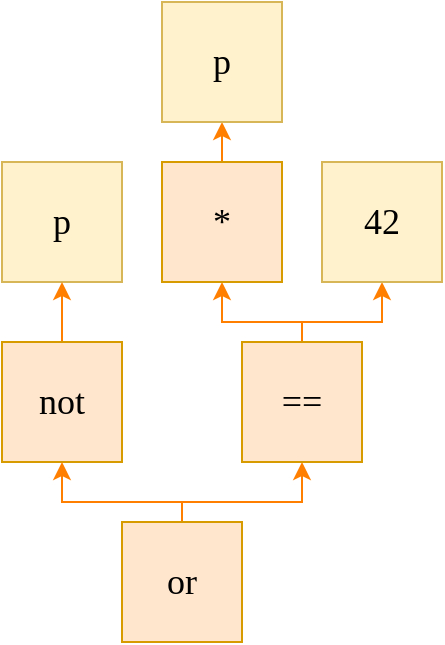 <mxfile version="20.3.0" type="device"><diagram id="WuY6aNF5Nyn4ZAjBvU5S" name="Page-1"><mxGraphModel dx="899" dy="587" grid="1" gridSize="10" guides="1" tooltips="1" connect="1" arrows="1" fold="1" page="1" pageScale="1" pageWidth="850" pageHeight="1100" math="0" shadow="0"><root><mxCell id="0"/><mxCell id="1" parent="0"/><mxCell id="BggtcCdcHnESiFhWzSzw-18" value="p" style="rounded=0;whiteSpace=wrap;html=1;fontSize=18;fontFamily=IBM Plex Mono;fontSource=https%3A%2F%2Ffonts.googleapis.com%2Fcss%3Ffamily%3DIBM%2BPlex%2BMono;fillColor=#fff2cc;strokeColor=#d6b656;flipV=1;" parent="1" vertex="1"><mxGeometry x="380" y="650" width="60" height="60" as="geometry"/></mxCell><mxCell id="BggtcCdcHnESiFhWzSzw-19" value="" style="edgeStyle=orthogonalEdgeStyle;rounded=0;orthogonalLoop=1;jettySize=auto;html=1;fontSize=18;fontFamily=IBM Plex Mono;fontSource=https%3A%2F%2Ffonts.googleapis.com%2Fcss%3Ffamily%3DIBM%2BPlex%2BMono;strokeColor=#FF8000;" parent="1" source="BggtcCdcHnESiFhWzSzw-20" target="BggtcCdcHnESiFhWzSzw-18" edge="1"><mxGeometry relative="1" as="geometry"/></mxCell><mxCell id="BggtcCdcHnESiFhWzSzw-20" value="not" style="rounded=0;whiteSpace=wrap;html=1;fontSize=18;fontFamily=IBM Plex Mono;fontSource=https%3A%2F%2Ffonts.googleapis.com%2Fcss%3Ffamily%3DIBM%2BPlex%2BMono;fillColor=#ffe6cc;strokeColor=#d79b00;flipV=1;" parent="1" vertex="1"><mxGeometry x="380" y="740" width="60" height="60" as="geometry"/></mxCell><mxCell id="BggtcCdcHnESiFhWzSzw-21" style="edgeStyle=orthogonalEdgeStyle;rounded=0;orthogonalLoop=1;jettySize=auto;html=1;exitX=0.5;exitY=0;exitDx=0;exitDy=0;entryX=0.5;entryY=1;entryDx=0;entryDy=0;fontSize=18;fontFamily=IBM Plex Mono;fontSource=https%3A%2F%2Ffonts.googleapis.com%2Fcss%3Ffamily%3DIBM%2BPlex%2BMono;strokeColor=#FF8000;" parent="1" source="BggtcCdcHnESiFhWzSzw-23" target="BggtcCdcHnESiFhWzSzw-20" edge="1"><mxGeometry relative="1" as="geometry"><Array as="points"><mxPoint x="470" y="820"/><mxPoint x="410" y="820"/></Array></mxGeometry></mxCell><mxCell id="BggtcCdcHnESiFhWzSzw-22" style="edgeStyle=orthogonalEdgeStyle;rounded=0;orthogonalLoop=1;jettySize=auto;html=1;exitX=0.5;exitY=0;exitDx=0;exitDy=0;entryX=0.5;entryY=1;entryDx=0;entryDy=0;fontSize=18;fontFamily=IBM Plex Mono;fontSource=https%3A%2F%2Ffonts.googleapis.com%2Fcss%3Ffamily%3DIBM%2BPlex%2BMono;strokeColor=#FF8000;" parent="1" source="BggtcCdcHnESiFhWzSzw-23" target="BggtcCdcHnESiFhWzSzw-26" edge="1"><mxGeometry relative="1" as="geometry"><Array as="points"><mxPoint x="470" y="820"/><mxPoint x="530" y="820"/></Array></mxGeometry></mxCell><mxCell id="BggtcCdcHnESiFhWzSzw-24" style="edgeStyle=orthogonalEdgeStyle;rounded=0;orthogonalLoop=1;jettySize=auto;html=1;exitX=0.5;exitY=0;exitDx=0;exitDy=0;entryX=0.5;entryY=1;entryDx=0;entryDy=0;fontSize=18;fontFamily=IBM Plex Mono;fontSource=https%3A%2F%2Ffonts.googleapis.com%2Fcss%3Ffamily%3DIBM%2BPlex%2BMono;strokeColor=#FF8000;" parent="1" source="BggtcCdcHnESiFhWzSzw-26" target="BggtcCdcHnESiFhWzSzw-27" edge="1"><mxGeometry relative="1" as="geometry"><Array as="points"><mxPoint x="530" y="730"/><mxPoint x="490" y="730"/></Array></mxGeometry></mxCell><mxCell id="BggtcCdcHnESiFhWzSzw-25" style="edgeStyle=orthogonalEdgeStyle;rounded=0;orthogonalLoop=1;jettySize=auto;html=1;exitX=0.5;exitY=0;exitDx=0;exitDy=0;fontSize=18;fontFamily=IBM Plex Mono;fontSource=https%3A%2F%2Ffonts.googleapis.com%2Fcss%3Ffamily%3DIBM%2BPlex%2BMono;strokeColor=#FF8000;entryX=0.5;entryY=1;entryDx=0;entryDy=0;" parent="1" source="BggtcCdcHnESiFhWzSzw-26" target="BggtcCdcHnESiFhWzSzw-28" edge="1"><mxGeometry relative="1" as="geometry"><Array as="points"><mxPoint x="530" y="730"/><mxPoint x="570" y="730"/></Array><mxPoint x="600" y="600" as="targetPoint"/></mxGeometry></mxCell><mxCell id="BggtcCdcHnESiFhWzSzw-26" value="==" style="rounded=0;whiteSpace=wrap;html=1;fontSize=18;fontFamily=IBM Plex Mono;fontSource=https%3A%2F%2Ffonts.googleapis.com%2Fcss%3Ffamily%3DIBM%2BPlex%2BMono;fillColor=#ffe6cc;strokeColor=#d79b00;flipV=1;" parent="1" vertex="1"><mxGeometry x="500" y="740" width="60" height="60" as="geometry"/></mxCell><mxCell id="OHreJQA_SoOgEz7VzCBf-2" style="edgeStyle=orthogonalEdgeStyle;rounded=0;orthogonalLoop=1;jettySize=auto;html=1;exitX=0.5;exitY=0;exitDx=0;exitDy=0;entryX=0.5;entryY=1;entryDx=0;entryDy=0;fontSize=18;fontFamily=IBM Plex Mono;fontSource=https%3A%2F%2Ffonts.googleapis.com%2Fcss%3Ffamily%3DIBM%2BPlex%2BMono;strokeColor=#FF8000;" parent="1" source="BggtcCdcHnESiFhWzSzw-27" target="OHreJQA_SoOgEz7VzCBf-1" edge="1"><mxGeometry relative="1" as="geometry"><mxPoint x="490" y="670" as="targetPoint"/></mxGeometry></mxCell><mxCell id="BggtcCdcHnESiFhWzSzw-27" value="*" style="rounded=0;whiteSpace=wrap;html=1;fontSize=18;fontFamily=IBM Plex Mono;fontSource=https%3A%2F%2Ffonts.googleapis.com%2Fcss%3Ffamily%3DIBM%2BPlex%2BMono;fillColor=#ffe6cc;strokeColor=#d79b00;flipV=1;" parent="1" vertex="1"><mxGeometry x="460" y="650" width="60" height="60" as="geometry"/></mxCell><mxCell id="BggtcCdcHnESiFhWzSzw-28" value="42" style="rounded=0;whiteSpace=wrap;html=1;fontSize=18;fontFamily=IBM Plex Mono;fontSource=https%3A%2F%2Ffonts.googleapis.com%2Fcss%3Ffamily%3DIBM%2BPlex%2BMono;fillColor=#fff2cc;strokeColor=#d6b656;flipV=1;" parent="1" vertex="1"><mxGeometry x="540" y="650" width="60" height="60" as="geometry"/></mxCell><mxCell id="OHreJQA_SoOgEz7VzCBf-1" value="p" style="rounded=0;whiteSpace=wrap;html=1;fontSize=18;fontFamily=IBM Plex Mono;fontSource=https%3A%2F%2Ffonts.googleapis.com%2Fcss%3Ffamily%3DIBM%2BPlex%2BMono;fillColor=#fff2cc;strokeColor=#d6b656;flipV=1;" parent="1" vertex="1"><mxGeometry x="460" y="570" width="60" height="60" as="geometry"/></mxCell><mxCell id="OHreJQA_SoOgEz7VzCBf-32" value="" style="group;fontStyle=4;flipV=1;" parent="1" vertex="1" connectable="0"><mxGeometry x="440" y="830" width="60" height="60" as="geometry"/></mxCell><mxCell id="BggtcCdcHnESiFhWzSzw-23" value="or" style="rounded=0;whiteSpace=wrap;html=1;fontSize=18;fontFamily=IBM Plex Mono;fontSource=https%3A%2F%2Ffonts.googleapis.com%2Fcss%3Ffamily%3DIBM%2BPlex%2BMono;fillColor=#ffe6cc;strokeColor=#d79b00;" parent="OHreJQA_SoOgEz7VzCBf-32" vertex="1"><mxGeometry width="60" height="60" as="geometry"/></mxCell></root></mxGraphModel></diagram></mxfile>